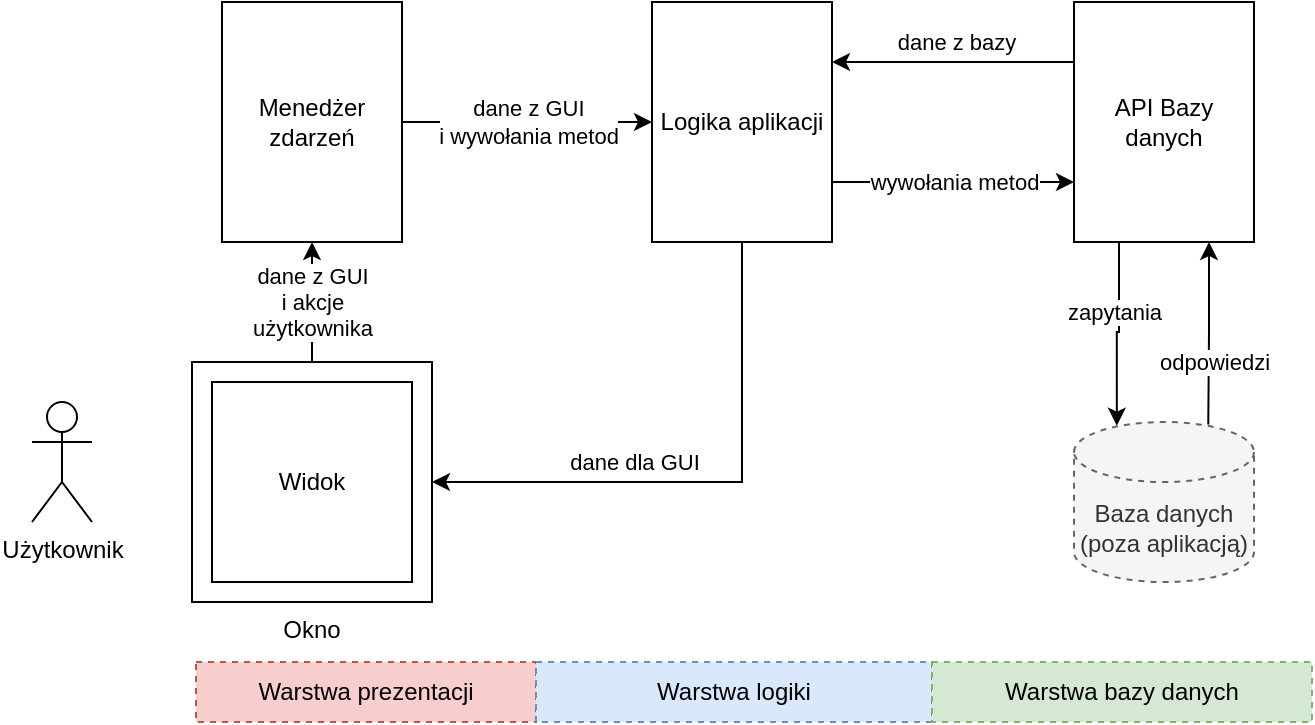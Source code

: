 <mxfile version="22.0.2" type="device">
  <diagram name="Strona-1" id="t91SW0dzV9T0JFhiyHUb">
    <mxGraphModel dx="810" dy="473" grid="1" gridSize="10" guides="1" tooltips="1" connect="1" arrows="1" fold="1" page="1" pageScale="1" pageWidth="827" pageHeight="1169" math="0" shadow="0">
      <root>
        <mxCell id="0" />
        <mxCell id="1" parent="0" />
        <mxCell id="sb8aRrQr9e8Eg25cpAUQ-1" value="Okno" style="rounded=0;whiteSpace=wrap;html=1;labelPosition=center;verticalLabelPosition=bottom;align=center;verticalAlign=top;" vertex="1" parent="1">
          <mxGeometry x="160" y="260" width="120" height="120" as="geometry" />
        </mxCell>
        <mxCell id="sb8aRrQr9e8Eg25cpAUQ-2" value="Widok" style="whiteSpace=wrap;html=1;aspect=fixed;" vertex="1" parent="1">
          <mxGeometry x="170" y="270" width="100" height="100" as="geometry" />
        </mxCell>
        <mxCell id="sb8aRrQr9e8Eg25cpAUQ-17" value="wywołania metod" style="edgeStyle=orthogonalEdgeStyle;rounded=0;orthogonalLoop=1;jettySize=auto;html=1;exitX=1;exitY=0.75;exitDx=0;exitDy=0;entryX=0;entryY=0.75;entryDx=0;entryDy=0;" edge="1" parent="1" source="sb8aRrQr9e8Eg25cpAUQ-27" target="sb8aRrQr9e8Eg25cpAUQ-15">
          <mxGeometry relative="1" as="geometry" />
        </mxCell>
        <mxCell id="sb8aRrQr9e8Eg25cpAUQ-3" value="Menedżer zdarzeń" style="rounded=0;whiteSpace=wrap;html=1;" vertex="1" parent="1">
          <mxGeometry x="175" y="80" width="90" height="120" as="geometry" />
        </mxCell>
        <mxCell id="sb8aRrQr9e8Eg25cpAUQ-4" value="" style="endArrow=classic;html=1;rounded=0;entryX=1;entryY=0.5;entryDx=0;entryDy=0;exitX=0.5;exitY=1;exitDx=0;exitDy=0;" edge="1" parent="1" source="sb8aRrQr9e8Eg25cpAUQ-27" target="sb8aRrQr9e8Eg25cpAUQ-1">
          <mxGeometry width="50" height="50" relative="1" as="geometry">
            <mxPoint x="290" y="330" as="sourcePoint" />
            <mxPoint x="340" y="280" as="targetPoint" />
            <Array as="points">
              <mxPoint x="435" y="320" />
            </Array>
          </mxGeometry>
        </mxCell>
        <mxCell id="sb8aRrQr9e8Eg25cpAUQ-8" value="dane dla GUI" style="edgeLabel;html=1;align=center;verticalAlign=middle;resizable=0;points=[];" vertex="1" connectable="0" parent="sb8aRrQr9e8Eg25cpAUQ-4">
          <mxGeometry x="0.037" y="1" relative="1" as="geometry">
            <mxPoint x="-32" y="-11" as="offset" />
          </mxGeometry>
        </mxCell>
        <mxCell id="sb8aRrQr9e8Eg25cpAUQ-5" value="dane z GUI &lt;br&gt;i akcje&lt;br&gt;użytkownika" style="endArrow=classic;html=1;rounded=0;entryX=0.5;entryY=1;entryDx=0;entryDy=0;exitX=0.5;exitY=0;exitDx=0;exitDy=0;" edge="1" parent="1" source="sb8aRrQr9e8Eg25cpAUQ-1" target="sb8aRrQr9e8Eg25cpAUQ-3">
          <mxGeometry width="50" height="50" relative="1" as="geometry">
            <mxPoint x="340" y="300" as="sourcePoint" />
            <mxPoint x="290" y="300" as="targetPoint" />
          </mxGeometry>
        </mxCell>
        <mxCell id="sb8aRrQr9e8Eg25cpAUQ-6" value="Baza danych&lt;br&gt;(poza aplikacją)" style="shape=cylinder3;whiteSpace=wrap;html=1;boundedLbl=1;backgroundOutline=1;size=15;fillColor=#f5f5f5;fontColor=#333333;strokeColor=#666666;dashed=1;" vertex="1" parent="1">
          <mxGeometry x="601" y="290" width="90" height="80" as="geometry" />
        </mxCell>
        <mxCell id="sb8aRrQr9e8Eg25cpAUQ-16" value="dane z bazy" style="edgeStyle=orthogonalEdgeStyle;rounded=0;orthogonalLoop=1;jettySize=auto;html=1;exitX=0;exitY=0.25;exitDx=0;exitDy=0;entryX=1;entryY=0.25;entryDx=0;entryDy=0;" edge="1" parent="1" source="sb8aRrQr9e8Eg25cpAUQ-15" target="sb8aRrQr9e8Eg25cpAUQ-27">
          <mxGeometry x="-0.028" y="-10" relative="1" as="geometry">
            <mxPoint as="offset" />
          </mxGeometry>
        </mxCell>
        <mxCell id="sb8aRrQr9e8Eg25cpAUQ-15" value="API Bazy danych" style="rounded=0;whiteSpace=wrap;html=1;" vertex="1" parent="1">
          <mxGeometry x="601" y="80" width="90" height="120" as="geometry" />
        </mxCell>
        <mxCell id="sb8aRrQr9e8Eg25cpAUQ-19" value="Użytkownik" style="shape=umlActor;verticalLabelPosition=bottom;verticalAlign=top;html=1;outlineConnect=0;" vertex="1" parent="1">
          <mxGeometry x="80" y="280" width="30" height="60" as="geometry" />
        </mxCell>
        <mxCell id="sb8aRrQr9e8Eg25cpAUQ-22" value="zapytania" style="edgeStyle=orthogonalEdgeStyle;rounded=0;orthogonalLoop=1;jettySize=auto;html=1;exitX=0.25;exitY=1;exitDx=0;exitDy=0;entryX=0.238;entryY=0.023;entryDx=0;entryDy=0;entryPerimeter=0;" edge="1" parent="1" source="sb8aRrQr9e8Eg25cpAUQ-15" target="sb8aRrQr9e8Eg25cpAUQ-6">
          <mxGeometry x="-0.244" y="-3" relative="1" as="geometry">
            <mxPoint as="offset" />
          </mxGeometry>
        </mxCell>
        <mxCell id="sb8aRrQr9e8Eg25cpAUQ-24" value="odpowiedzi" style="edgeStyle=orthogonalEdgeStyle;rounded=0;orthogonalLoop=1;jettySize=auto;html=1;exitX=0.75;exitY=1;exitDx=0;exitDy=0;entryX=0.746;entryY=0.016;entryDx=0;entryDy=0;entryPerimeter=0;startArrow=classic;startFill=1;endArrow=none;endFill=0;" edge="1" parent="1" source="sb8aRrQr9e8Eg25cpAUQ-15" target="sb8aRrQr9e8Eg25cpAUQ-6">
          <mxGeometry x="0.31" y="3" relative="1" as="geometry">
            <mxPoint as="offset" />
          </mxGeometry>
        </mxCell>
        <mxCell id="sb8aRrQr9e8Eg25cpAUQ-25" value="Warstwa prezentacji" style="rounded=0;whiteSpace=wrap;html=1;fillColor=#f8cecc;strokeColor=#b85450;dashed=1;" vertex="1" parent="1">
          <mxGeometry x="162" y="410" width="170" height="30" as="geometry" />
        </mxCell>
        <mxCell id="sb8aRrQr9e8Eg25cpAUQ-26" value="Warstwa logiki" style="rounded=0;whiteSpace=wrap;html=1;fillColor=#dae8fc;strokeColor=#6c8ebf;dashed=1;" vertex="1" parent="1">
          <mxGeometry x="332" y="410" width="198" height="30" as="geometry" />
        </mxCell>
        <mxCell id="sb8aRrQr9e8Eg25cpAUQ-27" value="Logika aplikacji" style="rounded=0;whiteSpace=wrap;html=1;" vertex="1" parent="1">
          <mxGeometry x="390" y="80" width="90" height="120" as="geometry" />
        </mxCell>
        <mxCell id="sb8aRrQr9e8Eg25cpAUQ-28" value="dane z GUI&lt;br&gt;i wywołania metod" style="endArrow=classic;html=1;rounded=0;exitX=1;exitY=0.5;exitDx=0;exitDy=0;entryX=0;entryY=0.5;entryDx=0;entryDy=0;" edge="1" parent="1" source="sb8aRrQr9e8Eg25cpAUQ-3" target="sb8aRrQr9e8Eg25cpAUQ-27">
          <mxGeometry width="50" height="50" relative="1" as="geometry">
            <mxPoint x="310" y="240" as="sourcePoint" />
            <mxPoint x="360" y="190" as="targetPoint" />
          </mxGeometry>
        </mxCell>
        <mxCell id="sb8aRrQr9e8Eg25cpAUQ-29" value="Warstwa bazy danych" style="rounded=0;whiteSpace=wrap;html=1;fillColor=#d5e8d4;strokeColor=#82b366;dashed=1;" vertex="1" parent="1">
          <mxGeometry x="530" y="410" width="190" height="30" as="geometry" />
        </mxCell>
      </root>
    </mxGraphModel>
  </diagram>
</mxfile>

